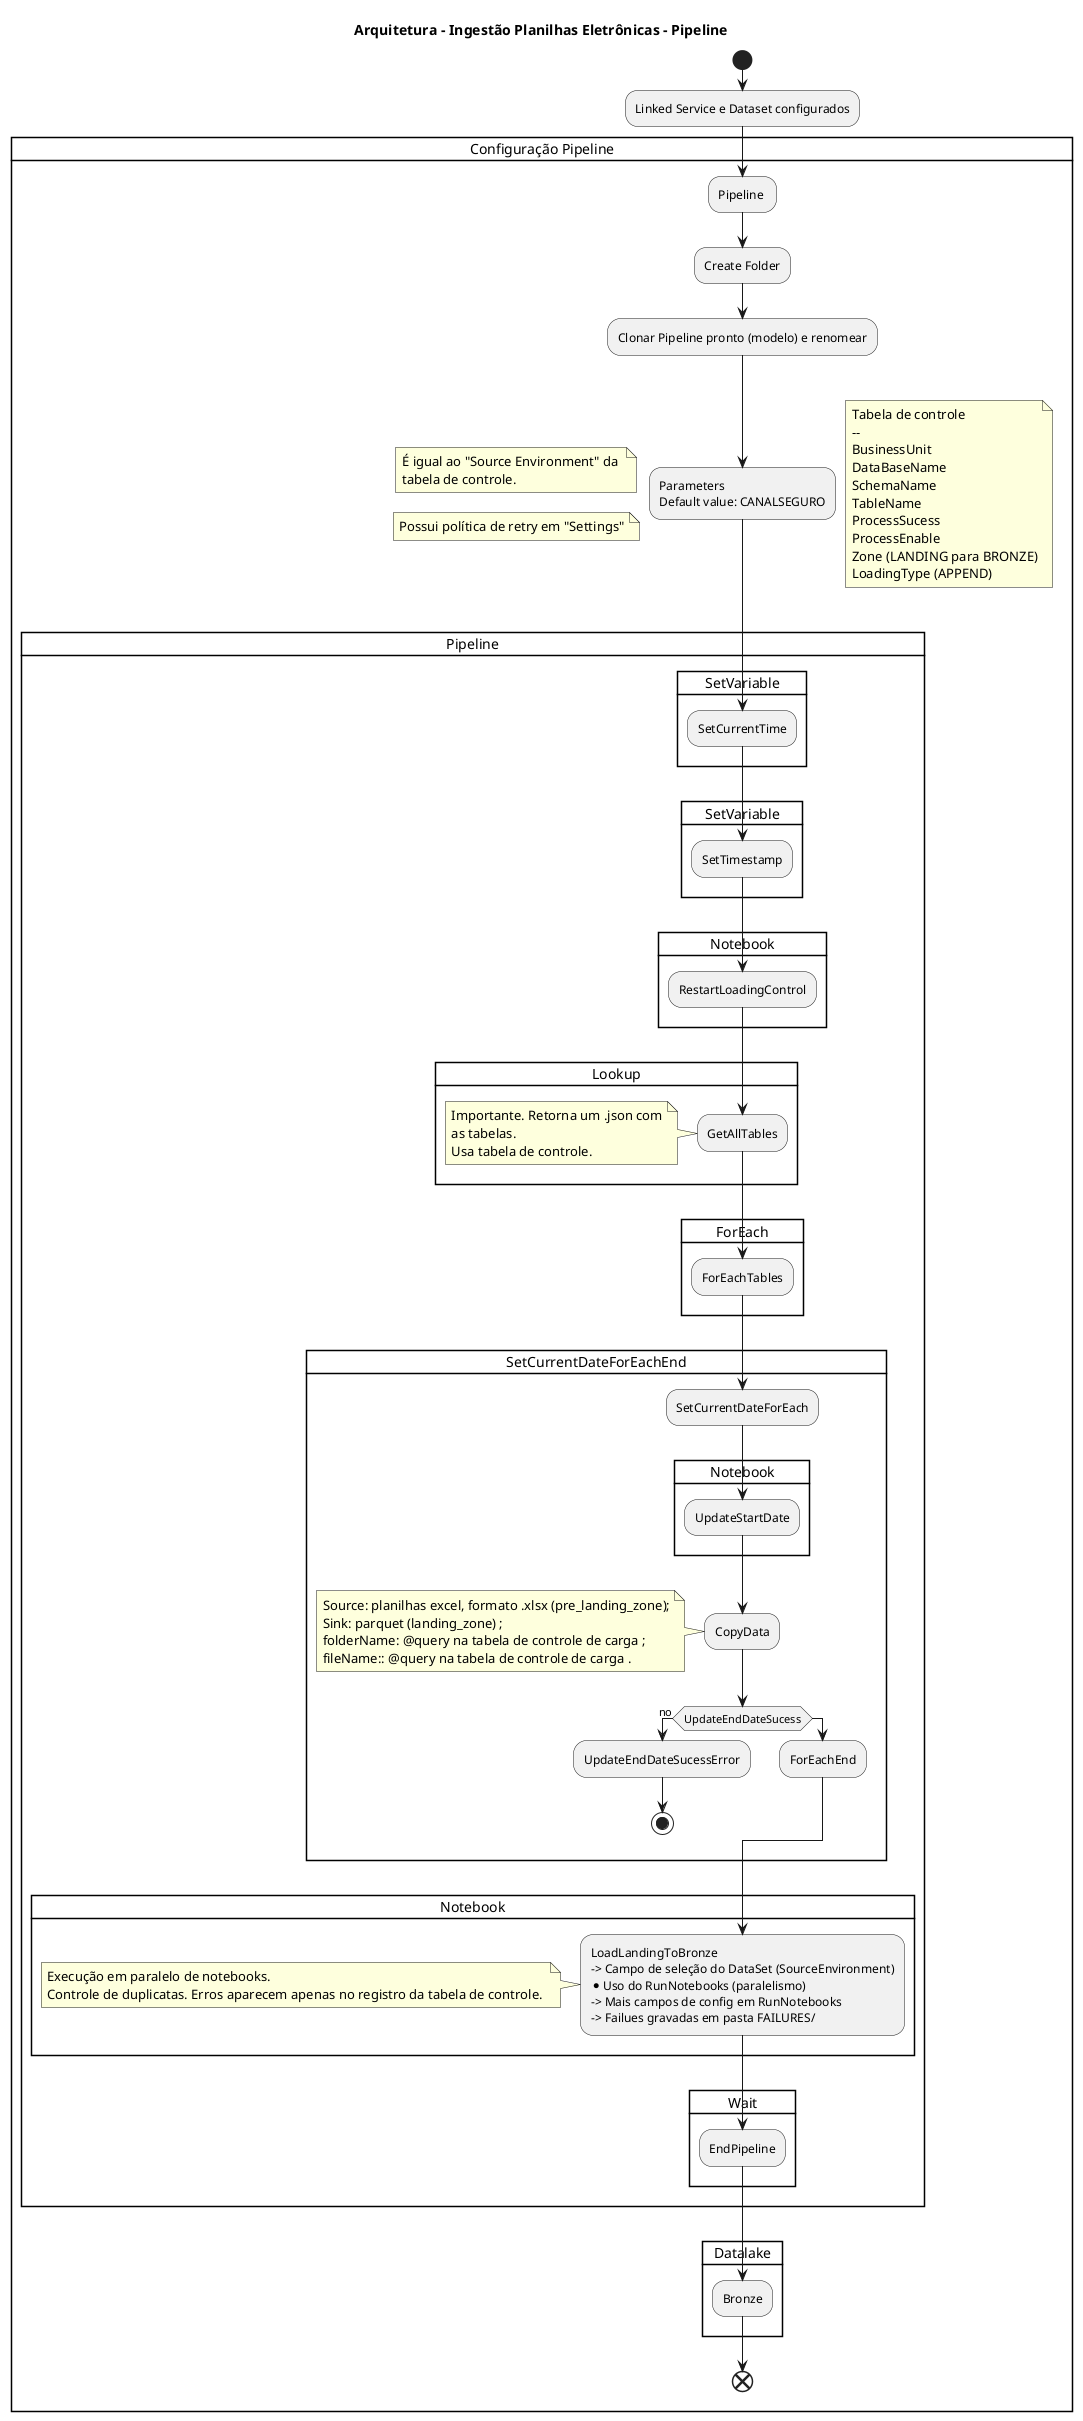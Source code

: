 @startuml

title Arquitetura - Ingestão Planilhas Eletrônicas - Pipeline
start
:Linked Service e Dataset configurados;
card "Configuração Pipeline" { 
:Pipeline ; 
:Create Folder;
:Clonar Pipeline pronto (modelo) e renomear;
:Parameters
Default value: CANALSEGURO;
note left
É igual ao "Source Environment" da 
tabela de controle.
end note

note right
Tabela de controle
--
BusinessUnit 
DataBaseName
SchemaName
TableName
ProcessSucess
ProcessEnable
Zone (LANDING para BRONZE)
LoadingType (APPEND)
end note
note left
Possui política de retry em "Settings"
end note

card "Pipeline" { 
    card "SetVariable"  {
:SetCurrentTime;
}

card  "SetVariable"  {
:SetTimestamp;
}
card  "Notebook"  {
:RestartLoadingControl;
}
card  "Lookup"  {
:GetAllTables;
}
note 
Importante. Retorna um .json com
as tabelas. 
Usa tabela de controle.
end note

card  "ForEach"  {
:ForEachTables;
} 
card SetCurrentDateForEachEnd {

:SetCurrentDateForEach;

card "Notebook"{
    :UpdateStartDate;
}

:CopyData;
note 
Source: planilhas excel, formato .xlsx (pre_landing_zone);
Sink: parquet (landing_zone) ; 
folderName: @query na tabela de controle de carga ; 
fileName:: @query na tabela de controle de carga .
end note

if (UpdateEndDateSucess) then (no)
:UpdateEndDateSucessError;
stop
else ()
:ForEachEnd;

endif
} 
card  "Notebook"  {
:LoadLandingToBronze
-> Campo de seleção do DataSet (SourceEnvironment)
* Uso do RunNotebooks (paralelismo)
-> Mais campos de config em RunNotebooks
-> Failues gravadas em pasta FAILURES/;
note left 
Execução em paralelo de notebooks.
Controle de duplicatas. Erros aparecem apenas no registro da tabela de controle. 
end note
}
card  "Wait"  {
:EndPipeline;
}
}
card "Datalake" {
    :Bronze;
}

end
@enduml 